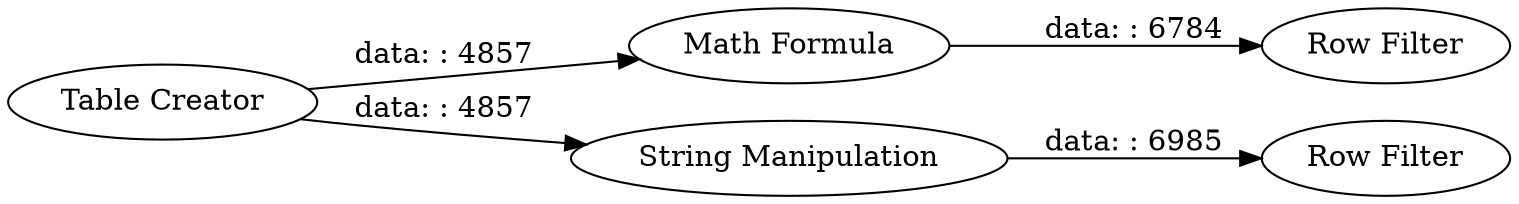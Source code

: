 digraph {
	"3246868568259186516_59" [label="Math Formula"]
	"3246868568259186516_57" [label="String Manipulation"]
	"3246868568259186516_60" [label="Row Filter"]
	"3246868568259186516_58" [label="Row Filter"]
	"3246868568259186516_56" [label="Table Creator"]
	"3246868568259186516_56" -> "3246868568259186516_59" [label="data: : 4857"]
	"3246868568259186516_59" -> "3246868568259186516_60" [label="data: : 6784"]
	"3246868568259186516_56" -> "3246868568259186516_57" [label="data: : 4857"]
	"3246868568259186516_57" -> "3246868568259186516_58" [label="data: : 6985"]
	rankdir=LR
}
